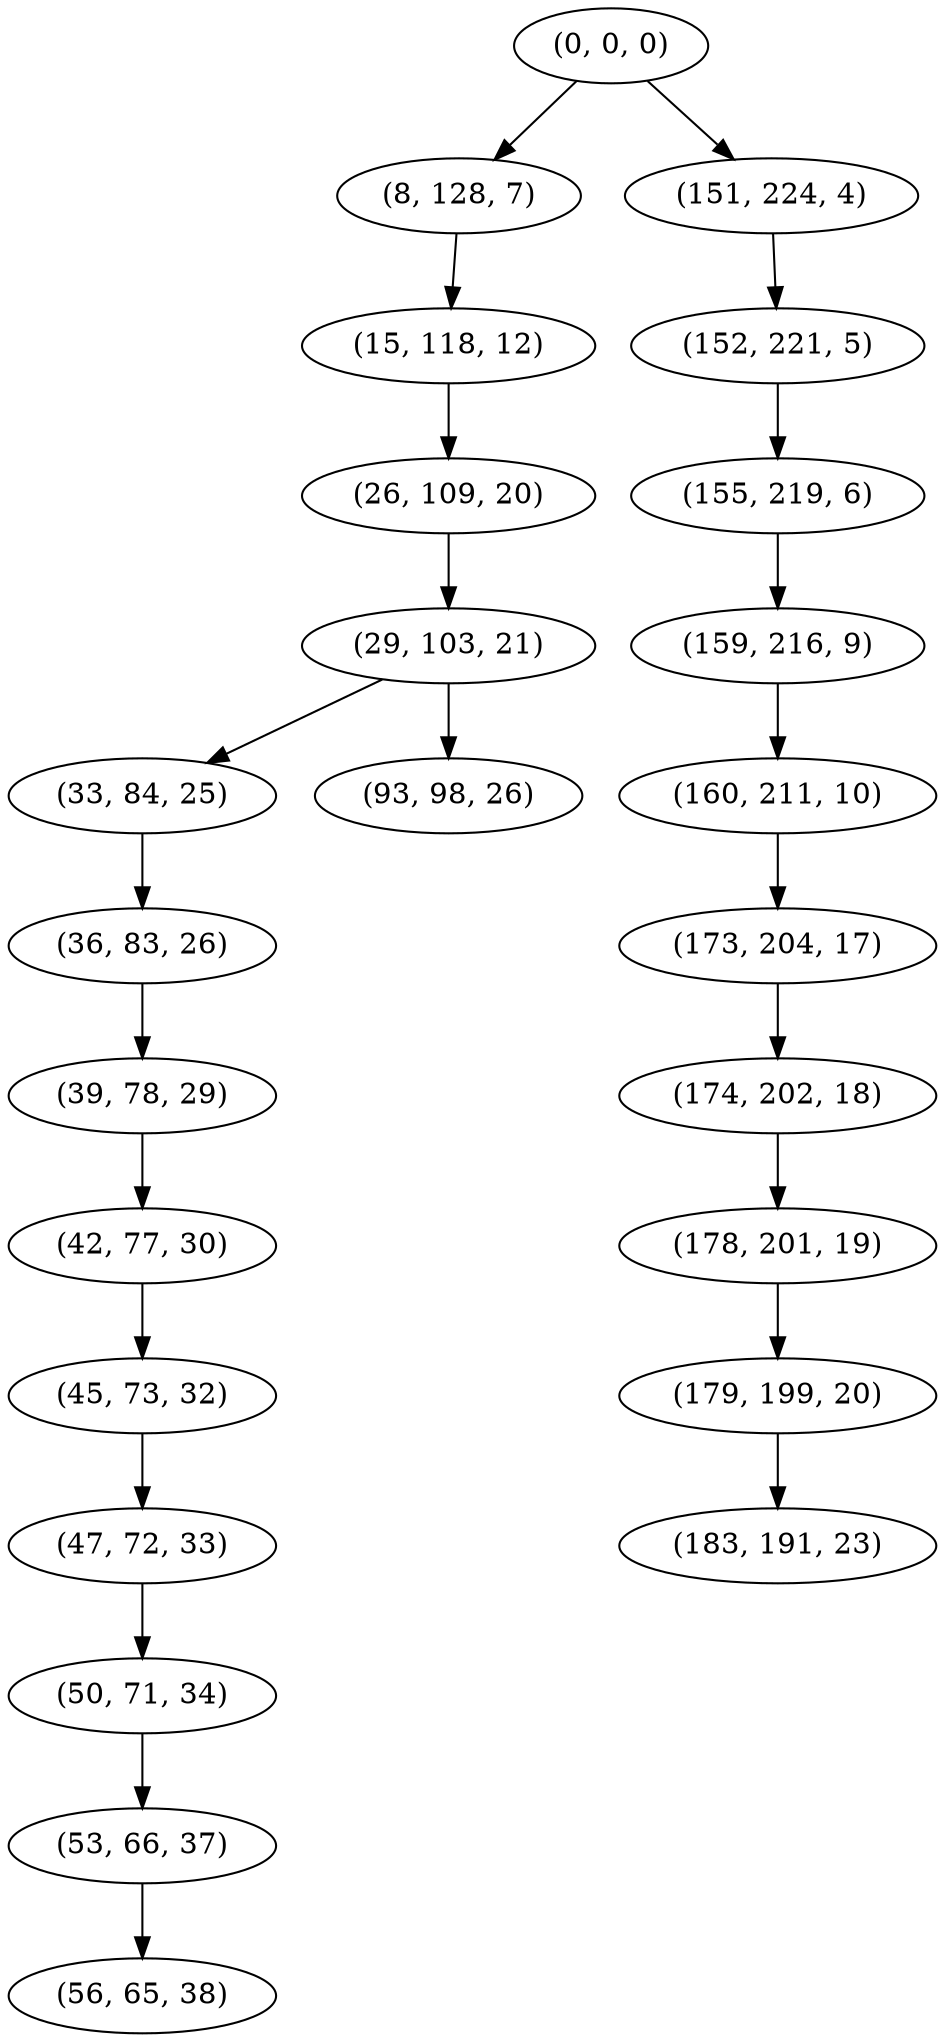 digraph tree {
    "(0, 0, 0)";
    "(8, 128, 7)";
    "(15, 118, 12)";
    "(26, 109, 20)";
    "(29, 103, 21)";
    "(33, 84, 25)";
    "(36, 83, 26)";
    "(39, 78, 29)";
    "(42, 77, 30)";
    "(45, 73, 32)";
    "(47, 72, 33)";
    "(50, 71, 34)";
    "(53, 66, 37)";
    "(56, 65, 38)";
    "(93, 98, 26)";
    "(151, 224, 4)";
    "(152, 221, 5)";
    "(155, 219, 6)";
    "(159, 216, 9)";
    "(160, 211, 10)";
    "(173, 204, 17)";
    "(174, 202, 18)";
    "(178, 201, 19)";
    "(179, 199, 20)";
    "(183, 191, 23)";
    "(0, 0, 0)" -> "(8, 128, 7)";
    "(0, 0, 0)" -> "(151, 224, 4)";
    "(8, 128, 7)" -> "(15, 118, 12)";
    "(15, 118, 12)" -> "(26, 109, 20)";
    "(26, 109, 20)" -> "(29, 103, 21)";
    "(29, 103, 21)" -> "(33, 84, 25)";
    "(29, 103, 21)" -> "(93, 98, 26)";
    "(33, 84, 25)" -> "(36, 83, 26)";
    "(36, 83, 26)" -> "(39, 78, 29)";
    "(39, 78, 29)" -> "(42, 77, 30)";
    "(42, 77, 30)" -> "(45, 73, 32)";
    "(45, 73, 32)" -> "(47, 72, 33)";
    "(47, 72, 33)" -> "(50, 71, 34)";
    "(50, 71, 34)" -> "(53, 66, 37)";
    "(53, 66, 37)" -> "(56, 65, 38)";
    "(151, 224, 4)" -> "(152, 221, 5)";
    "(152, 221, 5)" -> "(155, 219, 6)";
    "(155, 219, 6)" -> "(159, 216, 9)";
    "(159, 216, 9)" -> "(160, 211, 10)";
    "(160, 211, 10)" -> "(173, 204, 17)";
    "(173, 204, 17)" -> "(174, 202, 18)";
    "(174, 202, 18)" -> "(178, 201, 19)";
    "(178, 201, 19)" -> "(179, 199, 20)";
    "(179, 199, 20)" -> "(183, 191, 23)";
}
